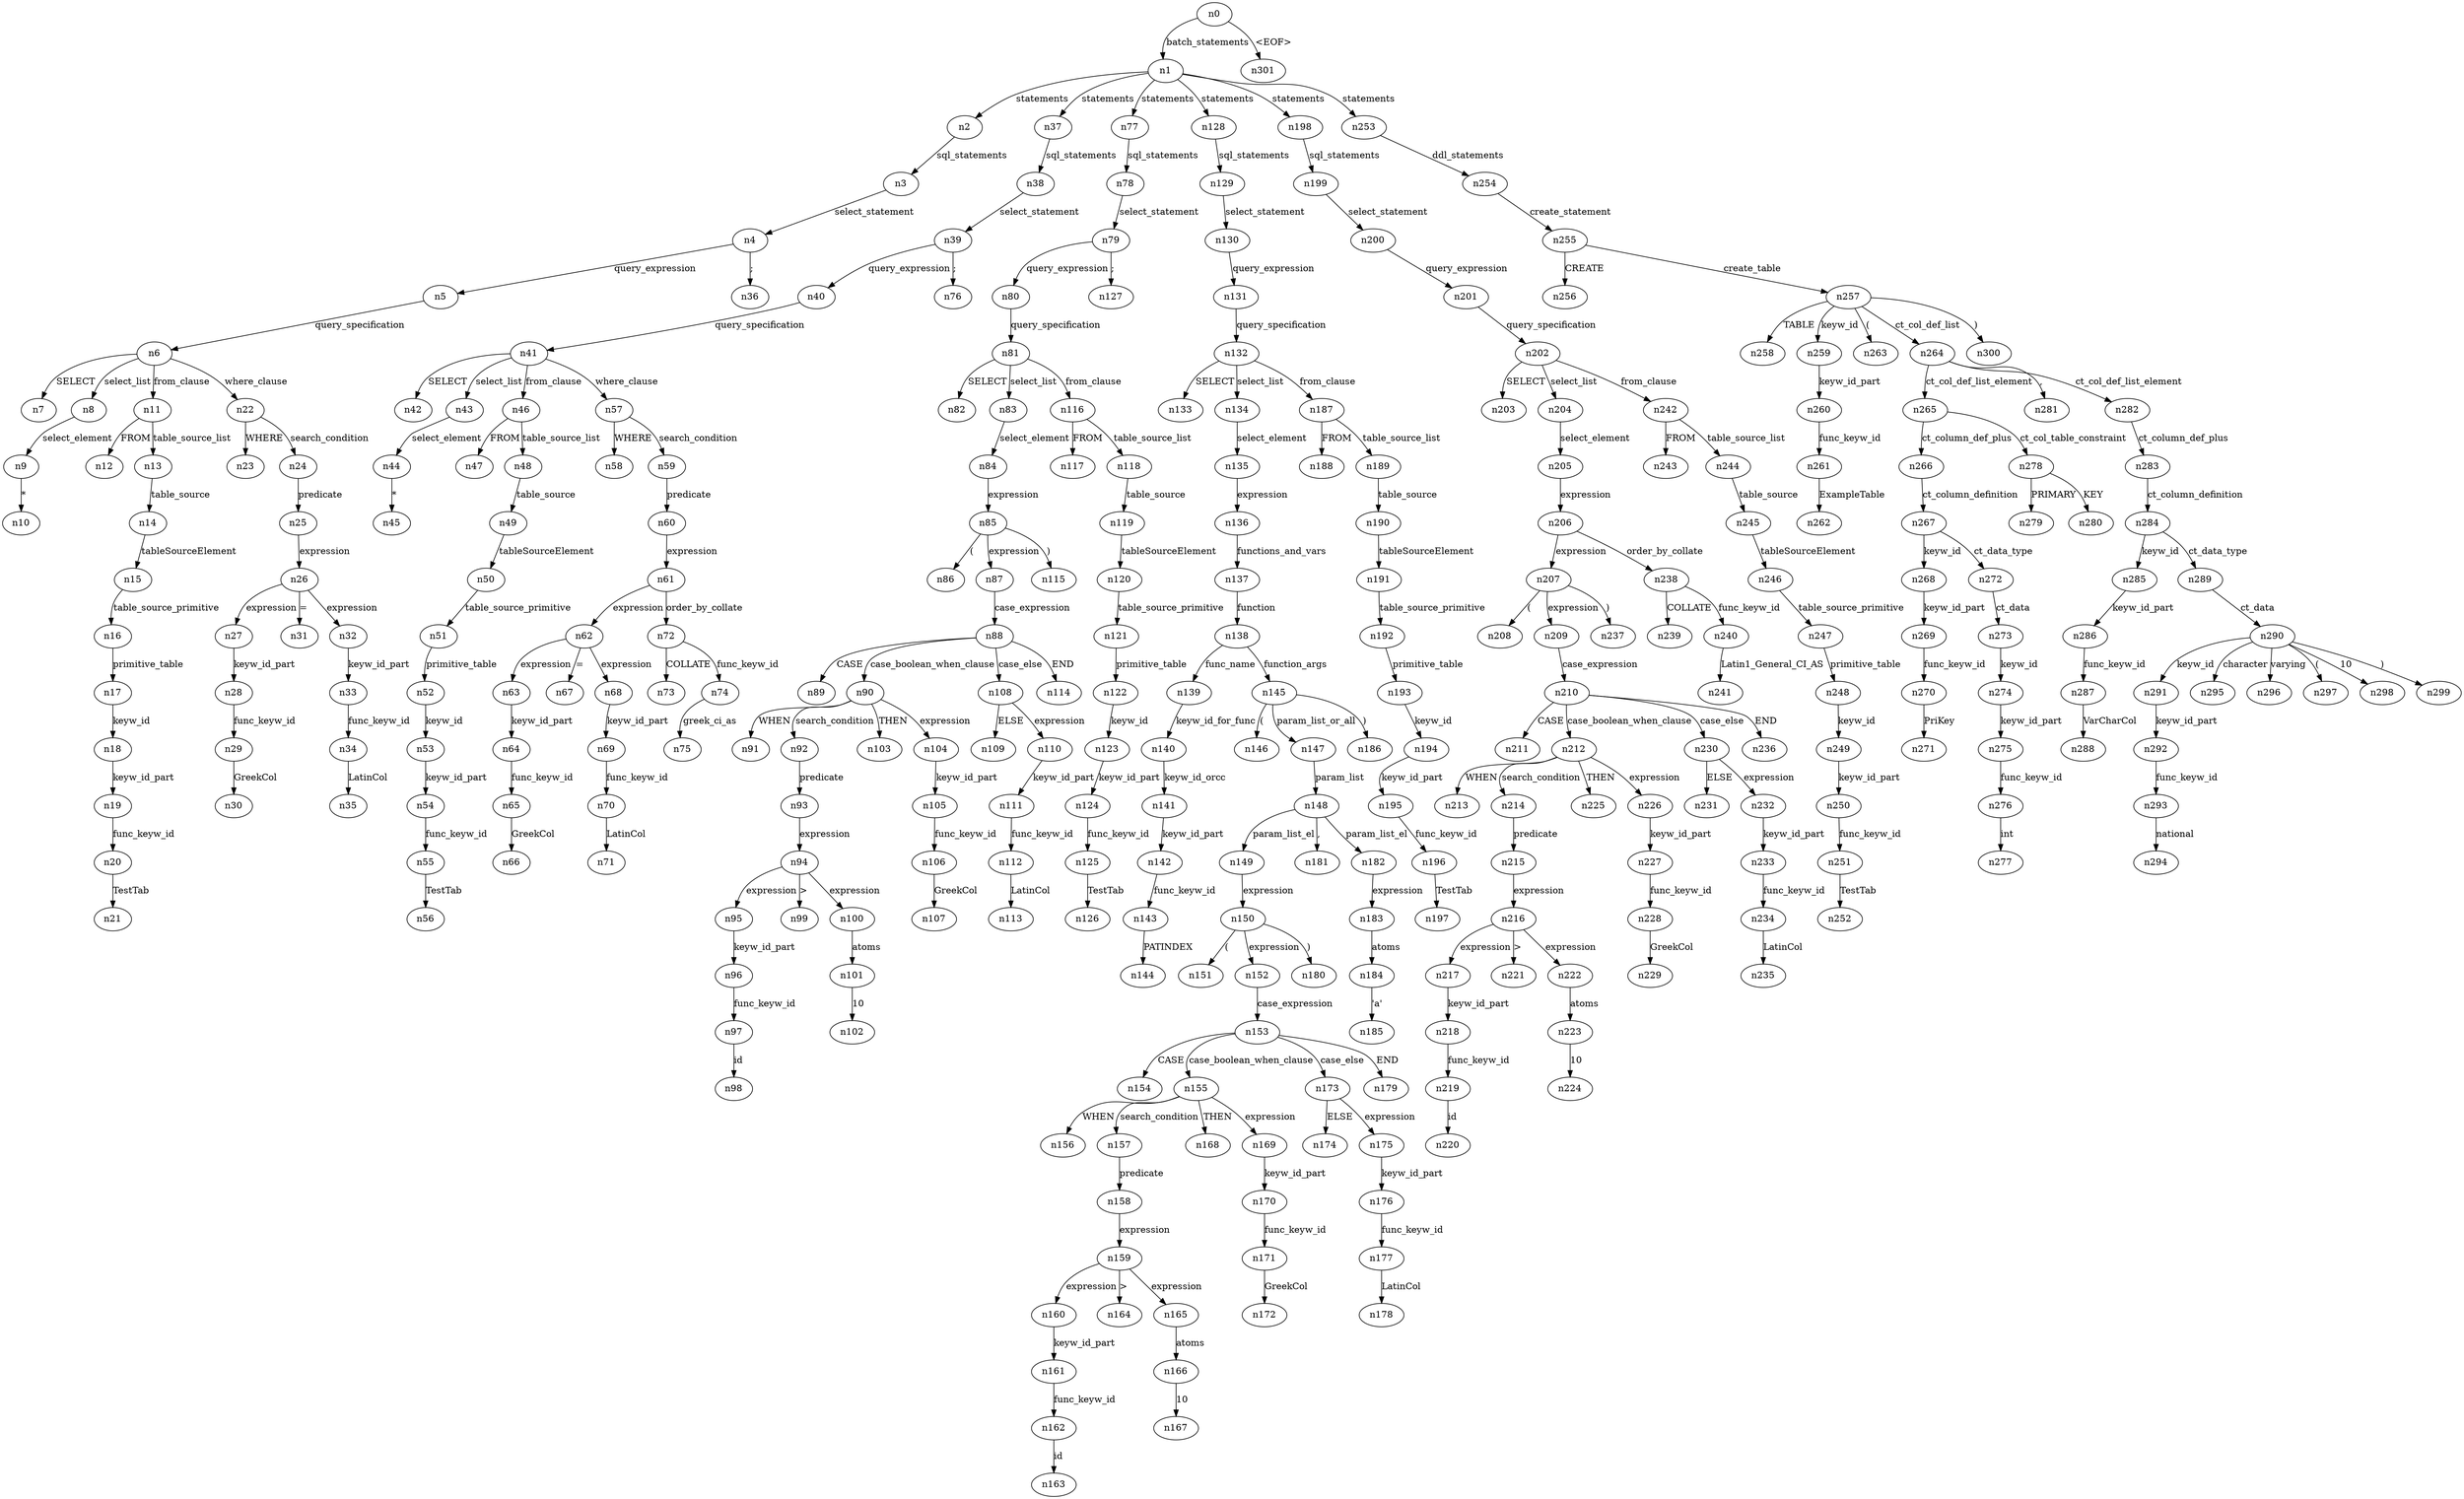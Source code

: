 digraph ParseTree {
  n0 -> n1 [label="batch_statements"];
  n1 -> n2 [label="statements"];
  n2 -> n3 [label="sql_statements"];
  n3 -> n4 [label="select_statement"];
  n4 -> n5 [label="query_expression"];
  n5 -> n6 [label="query_specification"];
  n6 -> n7 [label="SELECT"];
  n6 -> n8 [label="select_list"];
  n8 -> n9 [label="select_element"];
  n9 -> n10 [label="*"];
  n6 -> n11 [label="from_clause"];
  n11 -> n12 [label="FROM"];
  n11 -> n13 [label="table_source_list"];
  n13 -> n14 [label="table_source"];
  n14 -> n15 [label="tableSourceElement"];
  n15 -> n16 [label="table_source_primitive"];
  n16 -> n17 [label="primitive_table"];
  n17 -> n18 [label="keyw_id"];
  n18 -> n19 [label="keyw_id_part"];
  n19 -> n20 [label="func_keyw_id"];
  n20 -> n21 [label="TestTab"];
  n6 -> n22 [label="where_clause"];
  n22 -> n23 [label="WHERE"];
  n22 -> n24 [label="search_condition"];
  n24 -> n25 [label="predicate"];
  n25 -> n26 [label="expression"];
  n26 -> n27 [label="expression"];
  n27 -> n28 [label="keyw_id_part"];
  n28 -> n29 [label="func_keyw_id"];
  n29 -> n30 [label="GreekCol"];
  n26 -> n31 [label="="];
  n26 -> n32 [label="expression"];
  n32 -> n33 [label="keyw_id_part"];
  n33 -> n34 [label="func_keyw_id"];
  n34 -> n35 [label="LatinCol"];
  n4 -> n36 [label=";"];
  n1 -> n37 [label="statements"];
  n37 -> n38 [label="sql_statements"];
  n38 -> n39 [label="select_statement"];
  n39 -> n40 [label="query_expression"];
  n40 -> n41 [label="query_specification"];
  n41 -> n42 [label="SELECT"];
  n41 -> n43 [label="select_list"];
  n43 -> n44 [label="select_element"];
  n44 -> n45 [label="*"];
  n41 -> n46 [label="from_clause"];
  n46 -> n47 [label="FROM"];
  n46 -> n48 [label="table_source_list"];
  n48 -> n49 [label="table_source"];
  n49 -> n50 [label="tableSourceElement"];
  n50 -> n51 [label="table_source_primitive"];
  n51 -> n52 [label="primitive_table"];
  n52 -> n53 [label="keyw_id"];
  n53 -> n54 [label="keyw_id_part"];
  n54 -> n55 [label="func_keyw_id"];
  n55 -> n56 [label="TestTab"];
  n41 -> n57 [label="where_clause"];
  n57 -> n58 [label="WHERE"];
  n57 -> n59 [label="search_condition"];
  n59 -> n60 [label="predicate"];
  n60 -> n61 [label="expression"];
  n61 -> n62 [label="expression"];
  n62 -> n63 [label="expression"];
  n63 -> n64 [label="keyw_id_part"];
  n64 -> n65 [label="func_keyw_id"];
  n65 -> n66 [label="GreekCol"];
  n62 -> n67 [label="="];
  n62 -> n68 [label="expression"];
  n68 -> n69 [label="keyw_id_part"];
  n69 -> n70 [label="func_keyw_id"];
  n70 -> n71 [label="LatinCol"];
  n61 -> n72 [label="order_by_collate"];
  n72 -> n73 [label="COLLATE"];
  n72 -> n74 [label="func_keyw_id"];
  n74 -> n75 [label="greek_ci_as"];
  n39 -> n76 [label=";"];
  n1 -> n77 [label="statements"];
  n77 -> n78 [label="sql_statements"];
  n78 -> n79 [label="select_statement"];
  n79 -> n80 [label="query_expression"];
  n80 -> n81 [label="query_specification"];
  n81 -> n82 [label="SELECT"];
  n81 -> n83 [label="select_list"];
  n83 -> n84 [label="select_element"];
  n84 -> n85 [label="expression"];
  n85 -> n86 [label="("];
  n85 -> n87 [label="expression"];
  n87 -> n88 [label="case_expression"];
  n88 -> n89 [label="CASE"];
  n88 -> n90 [label="case_boolean_when_clause"];
  n90 -> n91 [label="WHEN"];
  n90 -> n92 [label="search_condition"];
  n92 -> n93 [label="predicate"];
  n93 -> n94 [label="expression"];
  n94 -> n95 [label="expression"];
  n95 -> n96 [label="keyw_id_part"];
  n96 -> n97 [label="func_keyw_id"];
  n97 -> n98 [label="id"];
  n94 -> n99 [label=">"];
  n94 -> n100 [label="expression"];
  n100 -> n101 [label="atoms"];
  n101 -> n102 [label="10"];
  n90 -> n103 [label="THEN"];
  n90 -> n104 [label="expression"];
  n104 -> n105 [label="keyw_id_part"];
  n105 -> n106 [label="func_keyw_id"];
  n106 -> n107 [label="GreekCol"];
  n88 -> n108 [label="case_else"];
  n108 -> n109 [label="ELSE"];
  n108 -> n110 [label="expression"];
  n110 -> n111 [label="keyw_id_part"];
  n111 -> n112 [label="func_keyw_id"];
  n112 -> n113 [label="LatinCol"];
  n88 -> n114 [label="END"];
  n85 -> n115 [label=")"];
  n81 -> n116 [label="from_clause"];
  n116 -> n117 [label="FROM"];
  n116 -> n118 [label="table_source_list"];
  n118 -> n119 [label="table_source"];
  n119 -> n120 [label="tableSourceElement"];
  n120 -> n121 [label="table_source_primitive"];
  n121 -> n122 [label="primitive_table"];
  n122 -> n123 [label="keyw_id"];
  n123 -> n124 [label="keyw_id_part"];
  n124 -> n125 [label="func_keyw_id"];
  n125 -> n126 [label="TestTab"];
  n79 -> n127 [label=";"];
  n1 -> n128 [label="statements"];
  n128 -> n129 [label="sql_statements"];
  n129 -> n130 [label="select_statement"];
  n130 -> n131 [label="query_expression"];
  n131 -> n132 [label="query_specification"];
  n132 -> n133 [label="SELECT"];
  n132 -> n134 [label="select_list"];
  n134 -> n135 [label="select_element"];
  n135 -> n136 [label="expression"];
  n136 -> n137 [label="functions_and_vars"];
  n137 -> n138 [label="function"];
  n138 -> n139 [label="func_name"];
  n139 -> n140 [label="keyw_id_for_func"];
  n140 -> n141 [label="keyw_id_orcc"];
  n141 -> n142 [label="keyw_id_part"];
  n142 -> n143 [label="func_keyw_id"];
  n143 -> n144 [label="PATINDEX"];
  n138 -> n145 [label="function_args"];
  n145 -> n146 [label="("];
  n145 -> n147 [label="param_list_or_all"];
  n147 -> n148 [label="param_list"];
  n148 -> n149 [label="param_list_el"];
  n149 -> n150 [label="expression"];
  n150 -> n151 [label="("];
  n150 -> n152 [label="expression"];
  n152 -> n153 [label="case_expression"];
  n153 -> n154 [label="CASE"];
  n153 -> n155 [label="case_boolean_when_clause"];
  n155 -> n156 [label="WHEN"];
  n155 -> n157 [label="search_condition"];
  n157 -> n158 [label="predicate"];
  n158 -> n159 [label="expression"];
  n159 -> n160 [label="expression"];
  n160 -> n161 [label="keyw_id_part"];
  n161 -> n162 [label="func_keyw_id"];
  n162 -> n163 [label="id"];
  n159 -> n164 [label=">"];
  n159 -> n165 [label="expression"];
  n165 -> n166 [label="atoms"];
  n166 -> n167 [label="10"];
  n155 -> n168 [label="THEN"];
  n155 -> n169 [label="expression"];
  n169 -> n170 [label="keyw_id_part"];
  n170 -> n171 [label="func_keyw_id"];
  n171 -> n172 [label="GreekCol"];
  n153 -> n173 [label="case_else"];
  n173 -> n174 [label="ELSE"];
  n173 -> n175 [label="expression"];
  n175 -> n176 [label="keyw_id_part"];
  n176 -> n177 [label="func_keyw_id"];
  n177 -> n178 [label="LatinCol"];
  n153 -> n179 [label="END"];
  n150 -> n180 [label=")"];
  n148 -> n181 [label=","];
  n148 -> n182 [label="param_list_el"];
  n182 -> n183 [label="expression"];
  n183 -> n184 [label="atoms"];
  n184 -> n185 [label="'a'"];
  n145 -> n186 [label=")"];
  n132 -> n187 [label="from_clause"];
  n187 -> n188 [label="FROM"];
  n187 -> n189 [label="table_source_list"];
  n189 -> n190 [label="table_source"];
  n190 -> n191 [label="tableSourceElement"];
  n191 -> n192 [label="table_source_primitive"];
  n192 -> n193 [label="primitive_table"];
  n193 -> n194 [label="keyw_id"];
  n194 -> n195 [label="keyw_id_part"];
  n195 -> n196 [label="func_keyw_id"];
  n196 -> n197 [label="TestTab"];
  n1 -> n198 [label="statements"];
  n198 -> n199 [label="sql_statements"];
  n199 -> n200 [label="select_statement"];
  n200 -> n201 [label="query_expression"];
  n201 -> n202 [label="query_specification"];
  n202 -> n203 [label="SELECT"];
  n202 -> n204 [label="select_list"];
  n204 -> n205 [label="select_element"];
  n205 -> n206 [label="expression"];
  n206 -> n207 [label="expression"];
  n207 -> n208 [label="("];
  n207 -> n209 [label="expression"];
  n209 -> n210 [label="case_expression"];
  n210 -> n211 [label="CASE"];
  n210 -> n212 [label="case_boolean_when_clause"];
  n212 -> n213 [label="WHEN"];
  n212 -> n214 [label="search_condition"];
  n214 -> n215 [label="predicate"];
  n215 -> n216 [label="expression"];
  n216 -> n217 [label="expression"];
  n217 -> n218 [label="keyw_id_part"];
  n218 -> n219 [label="func_keyw_id"];
  n219 -> n220 [label="id"];
  n216 -> n221 [label=">"];
  n216 -> n222 [label="expression"];
  n222 -> n223 [label="atoms"];
  n223 -> n224 [label="10"];
  n212 -> n225 [label="THEN"];
  n212 -> n226 [label="expression"];
  n226 -> n227 [label="keyw_id_part"];
  n227 -> n228 [label="func_keyw_id"];
  n228 -> n229 [label="GreekCol"];
  n210 -> n230 [label="case_else"];
  n230 -> n231 [label="ELSE"];
  n230 -> n232 [label="expression"];
  n232 -> n233 [label="keyw_id_part"];
  n233 -> n234 [label="func_keyw_id"];
  n234 -> n235 [label="LatinCol"];
  n210 -> n236 [label="END"];
  n207 -> n237 [label=")"];
  n206 -> n238 [label="order_by_collate"];
  n238 -> n239 [label="COLLATE"];
  n238 -> n240 [label="func_keyw_id"];
  n240 -> n241 [label="Latin1_General_CI_AS"];
  n202 -> n242 [label="from_clause"];
  n242 -> n243 [label="FROM"];
  n242 -> n244 [label="table_source_list"];
  n244 -> n245 [label="table_source"];
  n245 -> n246 [label="tableSourceElement"];
  n246 -> n247 [label="table_source_primitive"];
  n247 -> n248 [label="primitive_table"];
  n248 -> n249 [label="keyw_id"];
  n249 -> n250 [label="keyw_id_part"];
  n250 -> n251 [label="func_keyw_id"];
  n251 -> n252 [label="TestTab"];
  n1 -> n253 [label="statements"];
  n253 -> n254 [label="ddl_statements"];
  n254 -> n255 [label="create_statement"];
  n255 -> n256 [label="CREATE"];
  n255 -> n257 [label="create_table"];
  n257 -> n258 [label="TABLE"];
  n257 -> n259 [label="keyw_id"];
  n259 -> n260 [label="keyw_id_part"];
  n260 -> n261 [label="func_keyw_id"];
  n261 -> n262 [label="ExampleTable"];
  n257 -> n263 [label="("];
  n257 -> n264 [label="ct_col_def_list"];
  n264 -> n265 [label="ct_col_def_list_element"];
  n265 -> n266 [label="ct_column_def_plus"];
  n266 -> n267 [label="ct_column_definition"];
  n267 -> n268 [label="keyw_id"];
  n268 -> n269 [label="keyw_id_part"];
  n269 -> n270 [label="func_keyw_id"];
  n270 -> n271 [label="PriKey"];
  n267 -> n272 [label="ct_data_type"];
  n272 -> n273 [label="ct_data"];
  n273 -> n274 [label="keyw_id"];
  n274 -> n275 [label="keyw_id_part"];
  n275 -> n276 [label="func_keyw_id"];
  n276 -> n277 [label="int"];
  n265 -> n278 [label="ct_col_table_constraint"];
  n278 -> n279 [label="PRIMARY"];
  n278 -> n280 [label="KEY"];
  n264 -> n281 [label=","];
  n264 -> n282 [label="ct_col_def_list_element"];
  n282 -> n283 [label="ct_column_def_plus"];
  n283 -> n284 [label="ct_column_definition"];
  n284 -> n285 [label="keyw_id"];
  n285 -> n286 [label="keyw_id_part"];
  n286 -> n287 [label="func_keyw_id"];
  n287 -> n288 [label="VarCharCol"];
  n284 -> n289 [label="ct_data_type"];
  n289 -> n290 [label="ct_data"];
  n290 -> n291 [label="keyw_id"];
  n291 -> n292 [label="keyw_id_part"];
  n292 -> n293 [label="func_keyw_id"];
  n293 -> n294 [label="national"];
  n290 -> n295 [label="character"];
  n290 -> n296 [label="varying"];
  n290 -> n297 [label="("];
  n290 -> n298 [label="10"];
  n290 -> n299 [label=")"];
  n257 -> n300 [label=")"];
  n0 -> n301 [label="<EOF>"];
}